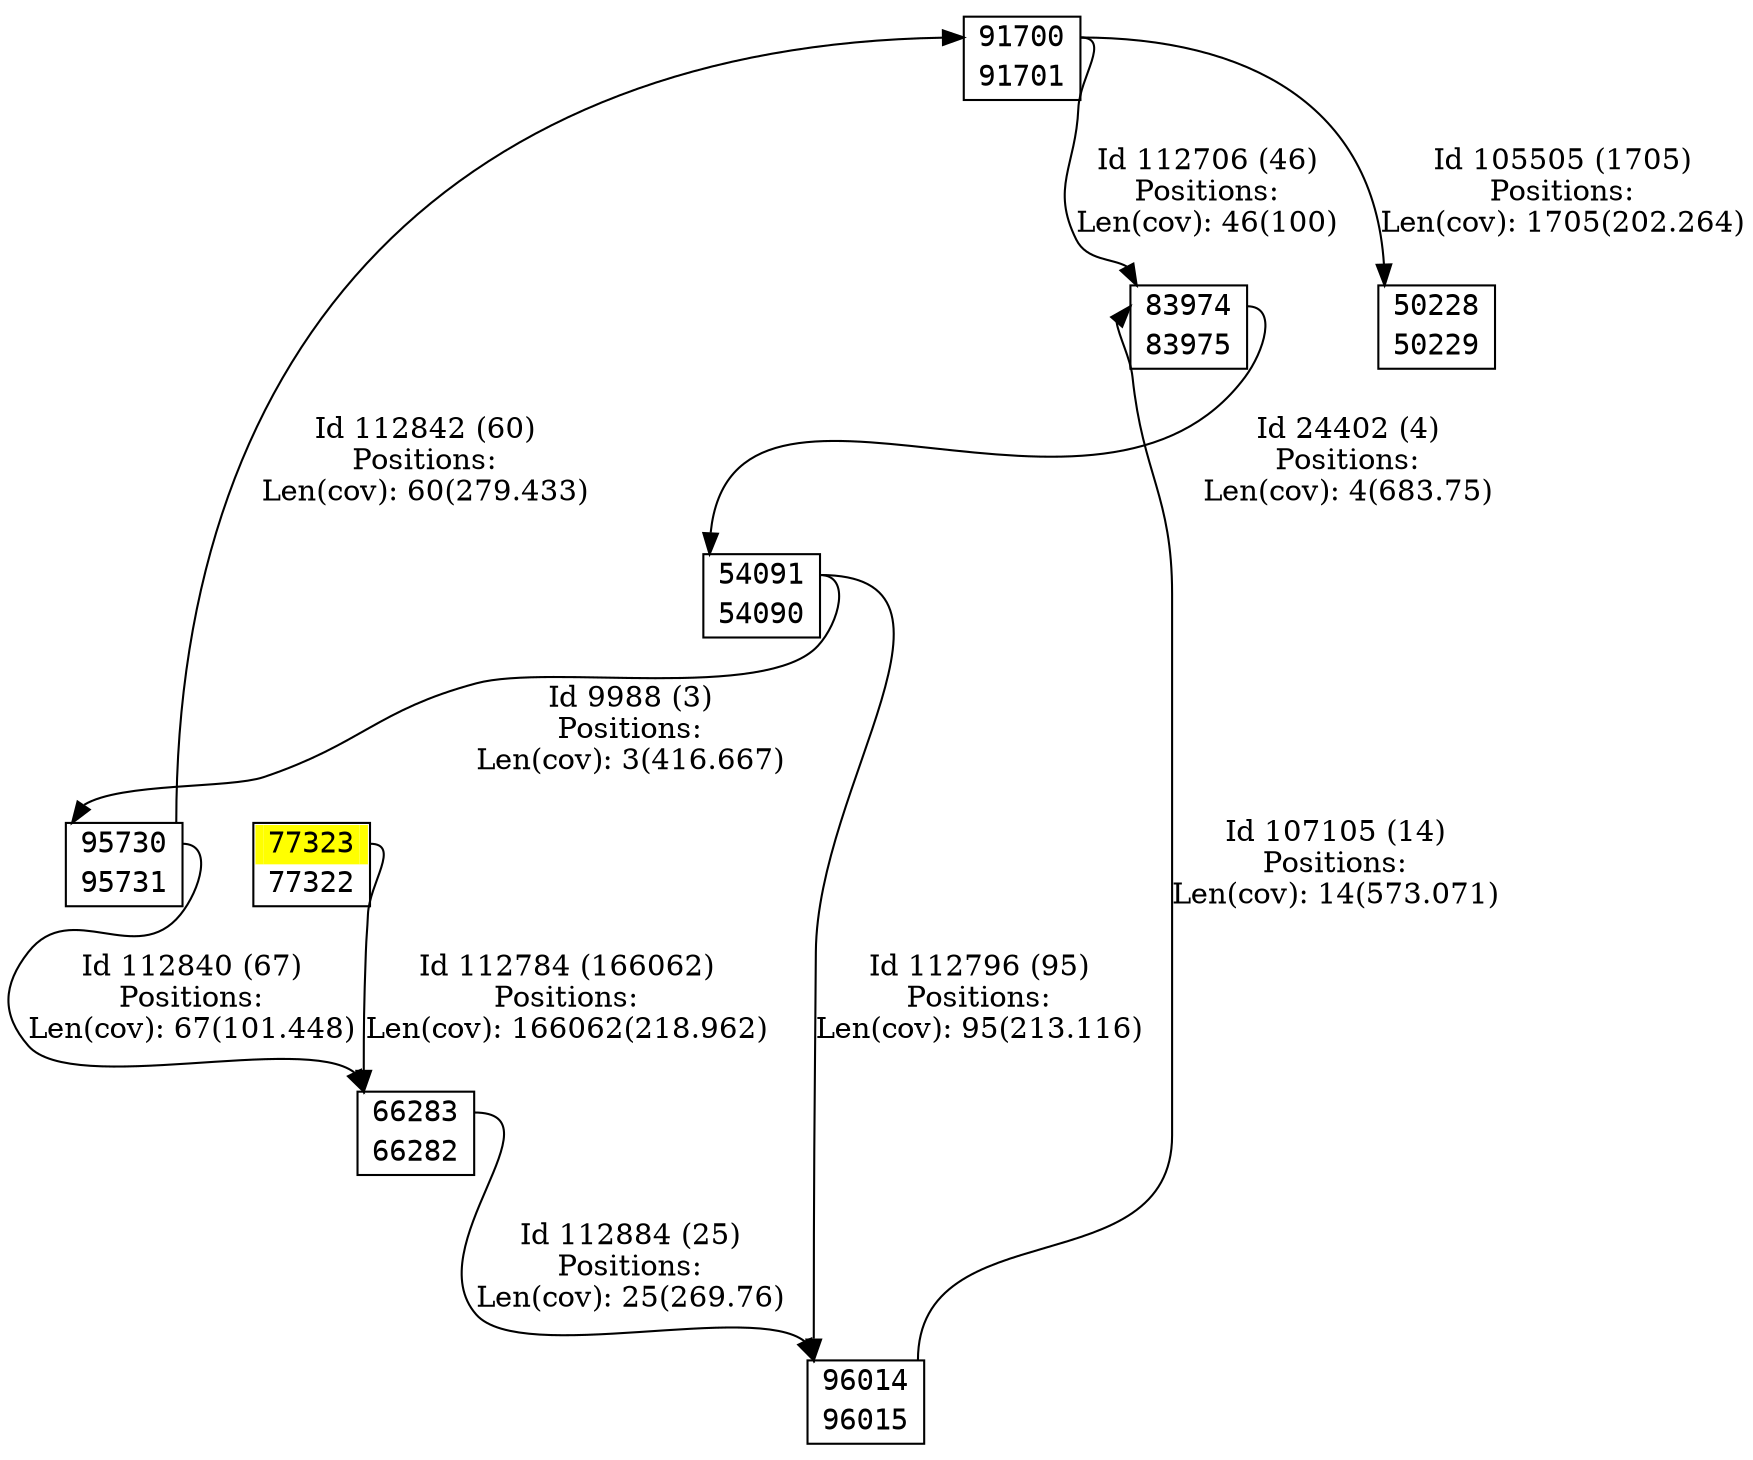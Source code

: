 digraph graph_picture {
node[fontname=<Courier> ,penwidth=<1.8> ,shape=<plaintext> ]
vertex_50228_50229[label=<<TABLE BORDER="1" CELLSPACING="0" >
<TR><TD BORDER="0" PORT = "port_50228_in" color="white" bgcolor="white" ></TD><TD BORDER="0" color="white" bgcolor="white" >50228</TD><TD BORDER="0" PORT = "port_50228_out" color="white" bgcolor="white" ></TD></TR>
<TR><TD BORDER="0" PORT = "port_50229_out" color="white" bgcolor="white" ></TD><TD BORDER="0" color="white" bgcolor="white" >50229</TD><TD BORDER="0" PORT = "port_50229_in" color="white" bgcolor="white" ></TD></TR>
</TABLE>> ,color=<black> ,URL=</vertex/50228.svg> ]
vertex_54090_54091[label=<<TABLE BORDER="1" CELLSPACING="0" >
<TR><TD BORDER="0" PORT = "port_54091_in" color="white" bgcolor="white" ></TD><TD BORDER="0" color="white" bgcolor="white" >54091</TD><TD BORDER="0" PORT = "port_54091_out" color="white" bgcolor="white" ></TD></TR>
<TR><TD BORDER="0" PORT = "port_54090_out" color="white" bgcolor="white" ></TD><TD BORDER="0" color="white" bgcolor="white" >54090</TD><TD BORDER="0" PORT = "port_54090_in" color="white" bgcolor="white" ></TD></TR>
</TABLE>> ,color=<black> ,URL=</vertex/54091.svg> ]
vertex_66282_66283[label=<<TABLE BORDER="1" CELLSPACING="0" >
<TR><TD BORDER="0" PORT = "port_66283_in" color="white" bgcolor="white" ></TD><TD BORDER="0" color="white" bgcolor="white" >66283</TD><TD BORDER="0" PORT = "port_66283_out" color="white" bgcolor="white" ></TD></TR>
<TR><TD BORDER="0" PORT = "port_66282_out" color="white" bgcolor="white" ></TD><TD BORDER="0" color="white" bgcolor="white" >66282</TD><TD BORDER="0" PORT = "port_66282_in" color="white" bgcolor="white" ></TD></TR>
</TABLE>> ,color=<black> ,URL=</vertex/66283.svg> ]
vertex_77322_77323[label=<<TABLE BORDER="1" CELLSPACING="0" >
<TR><TD BORDER="0" PORT = "port_77323_in" color="yellow" bgcolor="yellow" ></TD><TD BORDER="0" color="yellow" bgcolor="yellow" >77323</TD><TD BORDER="0" PORT = "port_77323_out" color="yellow" bgcolor="yellow" ></TD></TR>
<TR><TD BORDER="0" PORT = "port_77322_out" color="white" bgcolor="white" ></TD><TD BORDER="0" color="white" bgcolor="white" >77322</TD><TD BORDER="0" PORT = "port_77322_in" color="white" bgcolor="white" ></TD></TR>
</TABLE>> ,color=<black> ,URL=</vertex/77323.svg> ]
vertex_83974_83975[label=<<TABLE BORDER="1" CELLSPACING="0" >
<TR><TD BORDER="0" PORT = "port_83974_in" color="white" bgcolor="white" ></TD><TD BORDER="0" color="white" bgcolor="white" >83974</TD><TD BORDER="0" PORT = "port_83974_out" color="white" bgcolor="white" ></TD></TR>
<TR><TD BORDER="0" PORT = "port_83975_out" color="white" bgcolor="white" ></TD><TD BORDER="0" color="white" bgcolor="white" >83975</TD><TD BORDER="0" PORT = "port_83975_in" color="white" bgcolor="white" ></TD></TR>
</TABLE>> ,color=<black> ,URL=</vertex/83974.svg> ]
vertex_91700_91701[label=<<TABLE BORDER="1" CELLSPACING="0" >
<TR><TD BORDER="0" PORT = "port_91700_in" color="white" bgcolor="white" ></TD><TD BORDER="0" color="white" bgcolor="white" >91700</TD><TD BORDER="0" PORT = "port_91700_out" color="white" bgcolor="white" ></TD></TR>
<TR><TD BORDER="0" PORT = "port_91701_out" color="white" bgcolor="white" ></TD><TD BORDER="0" color="white" bgcolor="white" >91701</TD><TD BORDER="0" PORT = "port_91701_in" color="white" bgcolor="white" ></TD></TR>
</TABLE>> ,color=<black> ,URL=</vertex/91700.svg> ]
vertex_95730_95731[label=<<TABLE BORDER="1" CELLSPACING="0" >
<TR><TD BORDER="0" PORT = "port_95730_in" color="white" bgcolor="white" ></TD><TD BORDER="0" color="white" bgcolor="white" >95730</TD><TD BORDER="0" PORT = "port_95730_out" color="white" bgcolor="white" ></TD></TR>
<TR><TD BORDER="0" PORT = "port_95731_out" color="white" bgcolor="white" ></TD><TD BORDER="0" color="white" bgcolor="white" >95731</TD><TD BORDER="0" PORT = "port_95731_in" color="white" bgcolor="white" ></TD></TR>
</TABLE>> ,color=<black> ,URL=</vertex/95730.svg> ]
vertex_96014_96015[label=<<TABLE BORDER="1" CELLSPACING="0" >
<TR><TD BORDER="0" PORT = "port_96014_in" color="white" bgcolor="white" ></TD><TD BORDER="0" color="white" bgcolor="white" >96014</TD><TD BORDER="0" PORT = "port_96014_out" color="white" bgcolor="white" ></TD></TR>
<TR><TD BORDER="0" PORT = "port_96015_out" color="white" bgcolor="white" ></TD><TD BORDER="0" color="white" bgcolor="white" >96015</TD><TD BORDER="0" PORT = "port_96015_in" color="white" bgcolor="white" ></TD></TR>
</TABLE>> ,color=<black> ,URL=</vertex/96014.svg> ]
vertex_54090_54091:port_54091_out->vertex_95730_95731:port_95730_in[label="Id 9988 (3)\nPositions:\nLen(cov): 3(416.667)" ,color=<black> ]
vertex_83974_83975:port_83974_out->vertex_54090_54091:port_54091_in[label="Id 24402 (4)\nPositions:\nLen(cov): 4(683.75)" ,color=<black> ]
vertex_91700_91701:port_91700_out->vertex_50228_50229:port_50228_in[label="Id 105505 (1705)\nPositions:\nLen(cov): 1705(202.264)" ,color=<black> ]
vertex_96014_96015:port_96014_out->vertex_83974_83975:port_83974_in[label="Id 107105 (14)\nPositions:\nLen(cov): 14(573.071)" ,color=<black> ]
vertex_91700_91701:port_91700_out->vertex_83974_83975:port_83974_in[label="Id 112706 (46)\nPositions:\nLen(cov): 46(100)" ,color=<black> ]
vertex_77322_77323:port_77323_out->vertex_66282_66283:port_66283_in[label="Id 112784 (166062)\nPositions:\nLen(cov): 166062(218.962)" ,color=<black> ]
vertex_54090_54091:port_54091_out->vertex_96014_96015:port_96014_in[label="Id 112796 (95)\nPositions:\nLen(cov): 95(213.116)" ,color=<black> ]
vertex_95730_95731:port_95730_out->vertex_66282_66283:port_66283_in[label="Id 112840 (67)\nPositions:\nLen(cov): 67(101.448)" ,color=<black> ]
vertex_95730_95731:port_95730_out->vertex_91700_91701:port_91700_in[label="Id 112842 (60)\nPositions:\nLen(cov): 60(279.433)" ,color=<black> ]
vertex_66282_66283:port_66283_out->vertex_96014_96015:port_96014_in[label="Id 112884 (25)\nPositions:\nLen(cov): 25(269.76)" ,color=<black> ]
}
